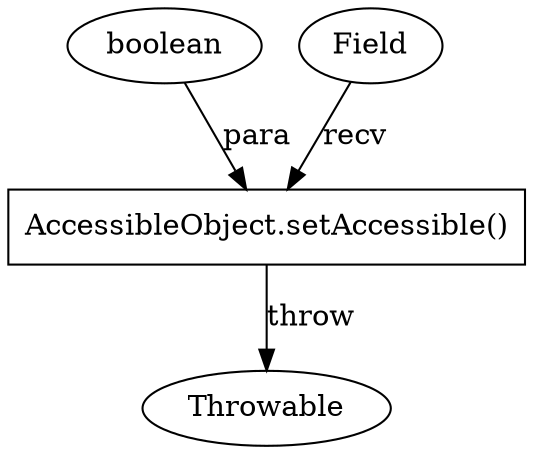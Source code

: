 digraph "AUG" {

  1 [ label="AccessibleObject.setAccessible()" shape="box" ];
  2 [ label="boolean" shape="ellipse" ];
  3 [ label="Field" shape="ellipse" ];
  4 [ label="Throwable" shape="ellipse" ];
  2 -> 1 [ label="para" style="solid" ];
  3 -> 1 [ label="recv" style="solid" ];
  1 -> 4 [ label="throw" style="solid" ];
}

